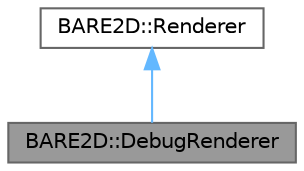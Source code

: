 digraph "BARE2D::DebugRenderer"
{
 // INTERACTIVE_SVG=YES
 // LATEX_PDF_SIZE
  bgcolor="transparent";
  edge [fontname=Helvetica,fontsize=10,labelfontname=Helvetica,labelfontsize=10];
  node [fontname=Helvetica,fontsize=10,shape=box,height=0.2,width=0.4];
  Node1 [label="BARE2D::DebugRenderer",height=0.2,width=0.4,color="gray40", fillcolor="grey60", style="filled", fontcolor="black",tooltip=" "];
  Node2 -> Node1 [dir="back",color="steelblue1",style="solid"];
  Node2 [label="BARE2D::Renderer",height=0.2,width=0.4,color="gray40", fillcolor="white", style="filled",URL="$class_b_a_r_e2_d_1_1_renderer.html",tooltip="The renderer class holds some shader program, manages some VBO, some render batch(es),..."];
}

